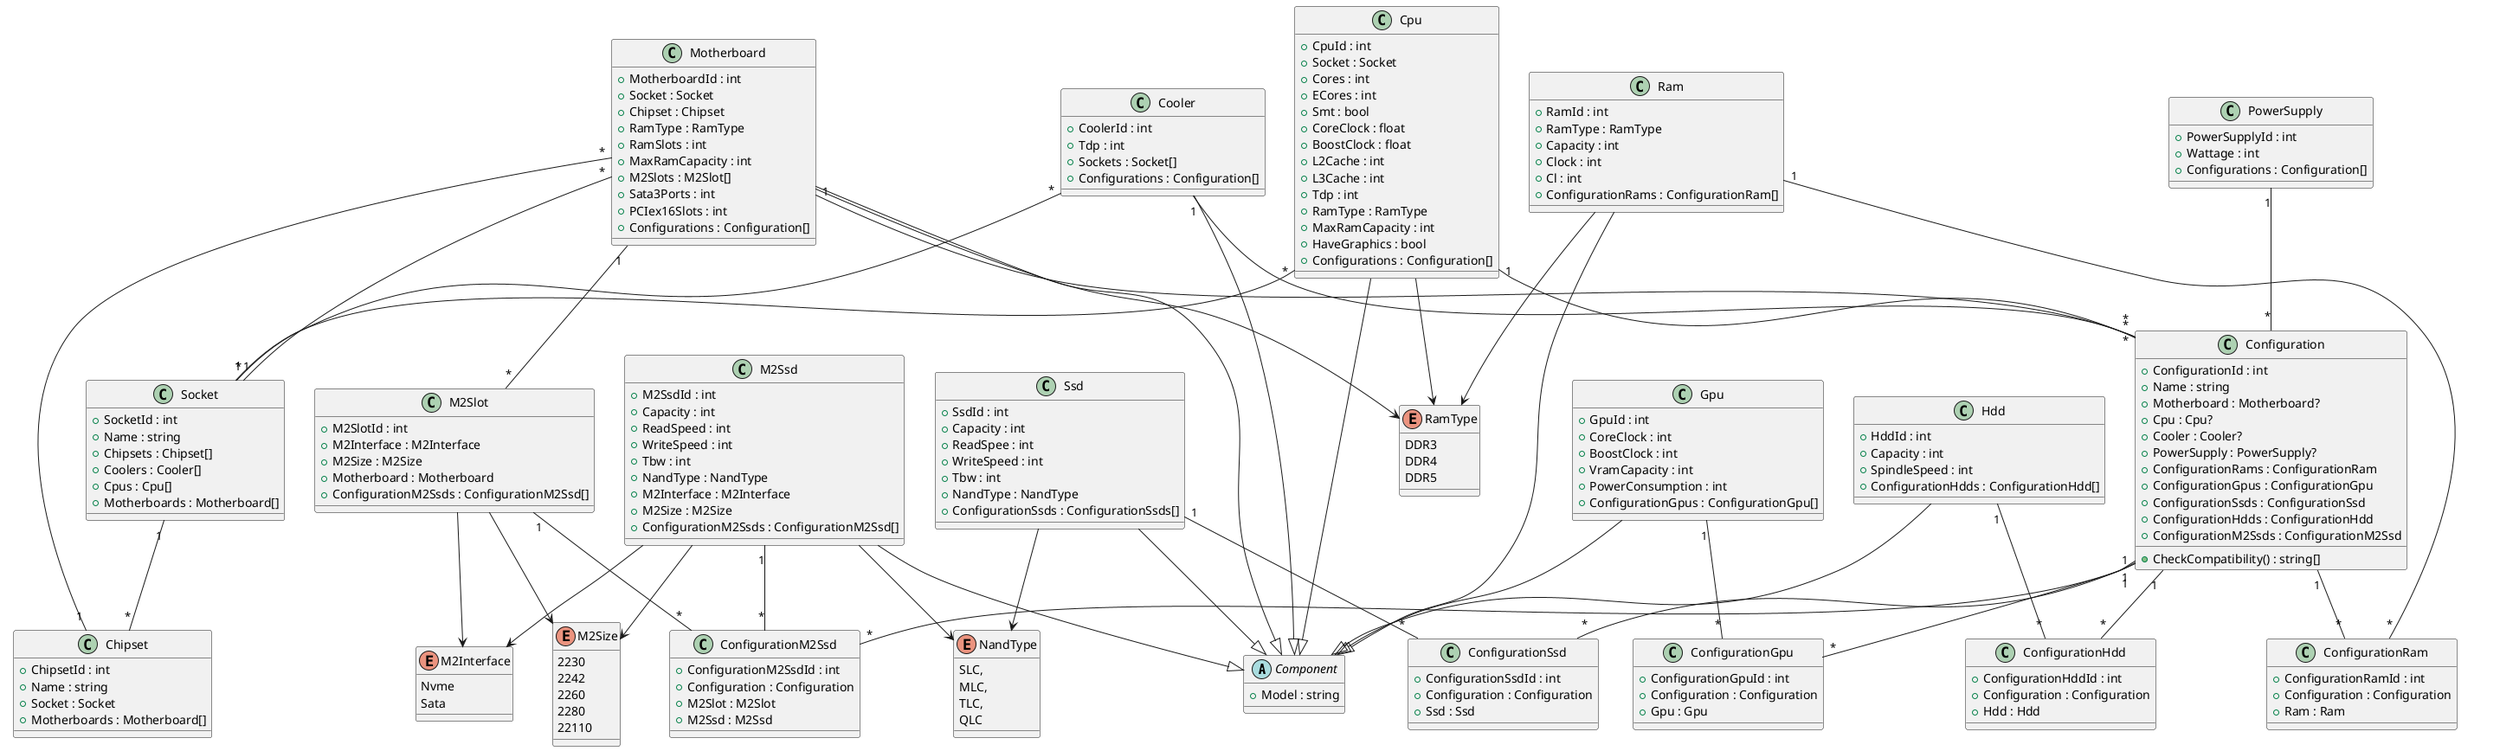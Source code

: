 @startuml Class diagram

abstract class Component{
    + Model : string
}

enum NandType
{
    SLC,
    MLC,
    TLC,
    QLC
}

enum RamType{
    DDR3
    DDR4
    DDR5
}

enum M2Size
{
    2230
    2242
    2260
    2280
    22110
}

enum M2Interface
{
    Nvme
    Sata
}

Motherboard --> RamType
Motherboard --|> Component
Motherboard "*" -- "1" Socket
Motherboard "*" -- "1" Chipset
Motherboard "1" -- "*" M2Slot
Motherboard "1" -- "*" Configuration
class Motherboard{
    + MotherboardId : int
    + Socket : Socket
    + Chipset : Chipset
    + RamType : RamType
    + RamSlots : int
    + MaxRamCapacity : int
    + M2Slots : M2Slot[]
    + Sata3Ports : int
    + PCIex16Slots : int
    + Configurations : Configuration[]
}


M2Slot --> M2Interface
M2Slot --> M2Size
M2Slot "1" -- "*" ConfigurationM2Ssd
class M2Slot{
    + M2SlotId : int
    + M2Interface : M2Interface
    + M2Size : M2Size
    + Motherboard : Motherboard
    + ConfigurationM2Ssds : ConfigurationM2Ssd[]
}

Socket "1" -- "*" Chipset
class Socket{
    + SocketId : int
    + Name : string
    + Chipsets : Chipset[]
    + Coolers : Cooler[]
    + Cpus : Cpu[]
    + Motherboards : Motherboard[]
}

class Chipset{
    + ChipsetId : int
    + Name : string
    + Socket : Socket
    + Motherboards : Motherboard[]
}

Cpu --|> Component
Cpu --> RamType
Cpu "*" -- "1" Socket
Cpu "1" -- "*" Configuration
class Cpu{
    + CpuId : int
    + Socket : Socket
    + Cores : int
    + ECores : int
    + Smt : bool
    + CoreClock : float
    + BoostClock : float
    + L2Cache : int
    + L3Cache : int
    + Tdp : int
    + RamType : RamType
    + MaxRamCapacity : int
    + HaveGraphics : bool
    + Configurations : Configuration[]
}

Cooler --|> Component
Cooler "*" -- "*" Socket
Cooler "1" -- "*" Configuration
class Cooler{
    + CoolerId : int
    + Tdp : int
    + Sockets : Socket[]
    + Configurations : Configuration[]
}

Ram --|> Component
Ram --> RamType
Ram "1" -- "*" ConfigurationRam
class Ram{
    + RamId : int
    + RamType : RamType
    + Capacity : int
    + Clock : int
    + Cl : int
    + ConfigurationRams : ConfigurationRam[]
}

Gpu --|> Component
Gpu "1" -- "*" ConfigurationGpu
class Gpu{
    + GpuId : int
    + CoreClock : int
    + BoostClock : int
    + VramCapacity : int
    + PowerConsumption : int
    + ConfigurationGpus : ConfigurationGpu[]
}

Ssd --|> Component
Ssd "1" -- "*" ConfigurationSsd
Ssd --> NandType
class Ssd{
    + SsdId : int
    + Capacity : int
    + ReadSpee : int
    + WriteSpeed : int
    + Tbw : int
    + NandType : NandType
    + ConfigurationSsds : ConfigurationSsds[]
}

Hdd --|> Component
Hdd "1" -- "*" ConfigurationHdd
class Hdd{
    + HddId : int
    + Capacity : int
    + SpindleSpeed : int
    + ConfigurationHdds : ConfigurationHdd[]
}

M2Ssd --|> Component
M2Ssd "1" -- "*" ConfigurationM2Ssd
M2Ssd --> NandType
M2Ssd --> M2Interface
M2Ssd --> M2Size
class M2Ssd{
    + M2SsdId : int
    + Capacity : int
    + ReadSpeed : int
    + WriteSpeed : int
    + Tbw : int
    + NandType : NandType
    + M2Interface : M2Interface
    + M2Size : M2Size
    + ConfigurationM2Ssds : ConfigurationM2Ssd[]
}

PowerSupply "1" -- "*" Configuration
class PowerSupply{
    + PowerSupplyId : int
    + Wattage : int
    + Configurations : Configuration[]
}

Configuration "1" -- "*" ConfigurationRam
Configuration "1" -- "*" ConfigurationGpu
Configuration "1" -- "*" ConfigurationSsd
Configuration "1" -- "*" ConfigurationHdd
Configuration "1" -- "*" ConfigurationM2Ssd
class Configuration{
    + ConfigurationId : int
    + Name : string
    + Motherboard : Motherboard?
    + Cpu : Cpu?
    + Cooler : Cooler?
    + PowerSupply : PowerSupply?
    + ConfigurationRams : ConfigurationRam
    + ConfigurationGpus : ConfigurationGpu
    + ConfigurationSsds : ConfigurationSsd
    + ConfigurationHdds : ConfigurationHdd
    + ConfigurationM2Ssds : ConfigurationM2Ssd

    + CheckCompatibility() : string[]
}

class ConfigurationRam{
    + ConfigurationRamId : int
    + Configuration : Configuration
    + Ram : Ram
}

class ConfigurationGpu{
    + ConfigurationGpuId : int
    + Configuration : Configuration
    + Gpu : Gpu
}

class ConfigurationSsd{
    + ConfigurationSsdId : int
    + Configuration : Configuration
    + Ssd : Ssd
}

class ConfigurationHdd{
    + ConfigurationHddId : int
    + Configuration : Configuration
    + Hdd : Hdd
}

class ConfigurationM2Ssd{
    + ConfigurationM2SsdId : int
    + Configuration : Configuration
    + M2Slot : M2Slot
    + M2Ssd : M2Ssd
}

@enduml